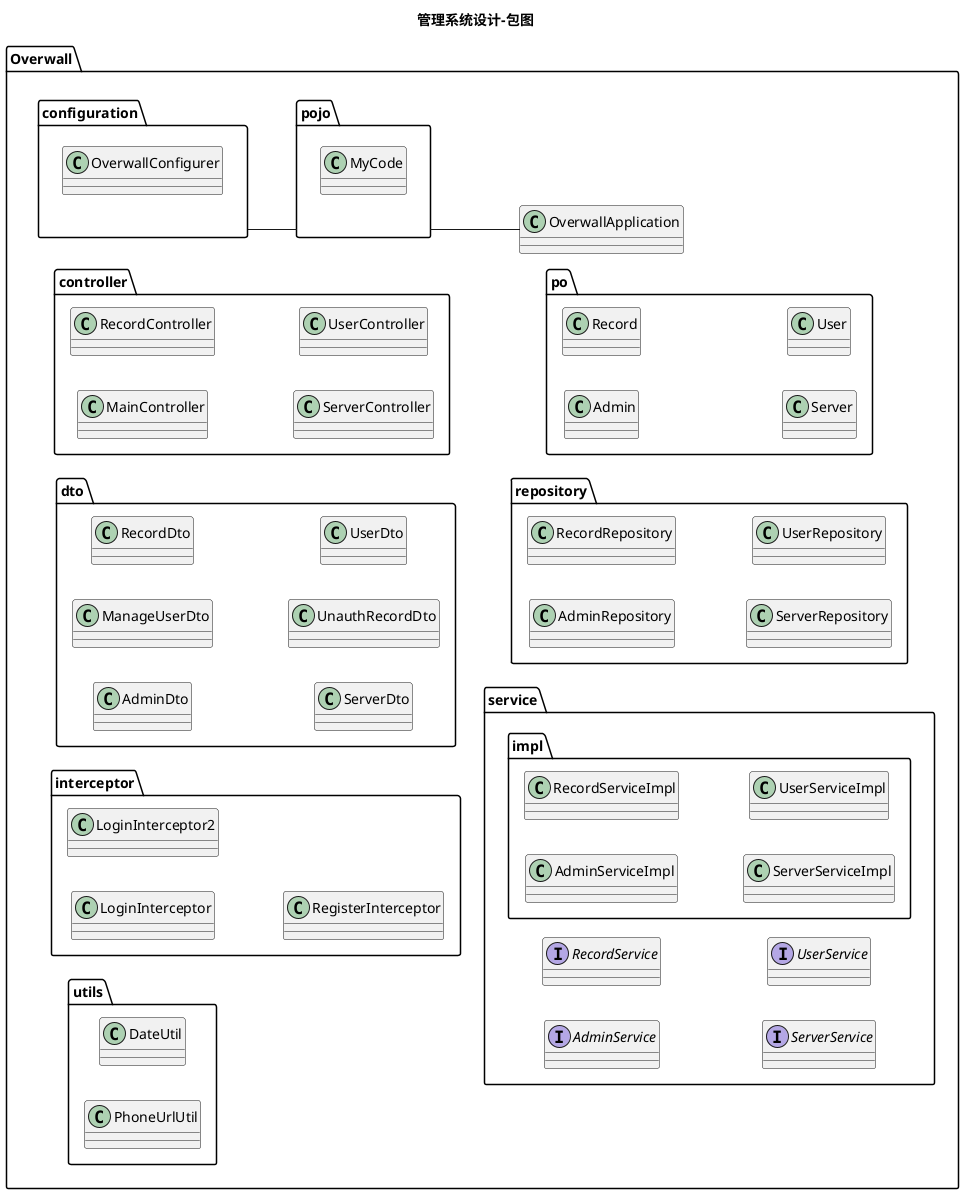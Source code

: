@startuml
title 管理系统设计-包图
left to right direction
package Overwall{
    class OverwallApplication
    package Overwall.configuration{
        class OverwallConfigurer
    }
    package Overwall.controller{
        class MainController
        class RecordController
        class ServerController
        class UserController
    }
    package Overwall.dto{
        class AdminDto
        class ManageUserDto
        class RecordDto
        class ServerDto
        class UnauthRecordDto
        class UserDto
    }
    package Overwall.interceptor{
        class LoginInterceptor
        class LoginInterceptor2
        class RegisterInterceptor
    }
    package Overwall.po{
        class Admin
        class Record
        class Server
        class User
    }
    package Overwall.pojo{
        class MyCode
    }
    package Overwall.repository{
        class AdminRepository
        class RecordRepository
        class ServerRepository
        class UserRepository
    }
    package Overwall.service{
        interface AdminService
        interface RecordService
        interface ServerService
        interface UserService
        package Overwall.service.impl{
            class AdminServiceImpl
            class RecordServiceImpl
            class ServerServiceImpl
            class UserServiceImpl
        }
    }
    package Overwall.utils{
        class DateUtil
        class PhoneUrlUtil
    }

    Overwall.configuration--Overwall.pojo
    Overwall.pojo--OverwallApplication
}

@enduml